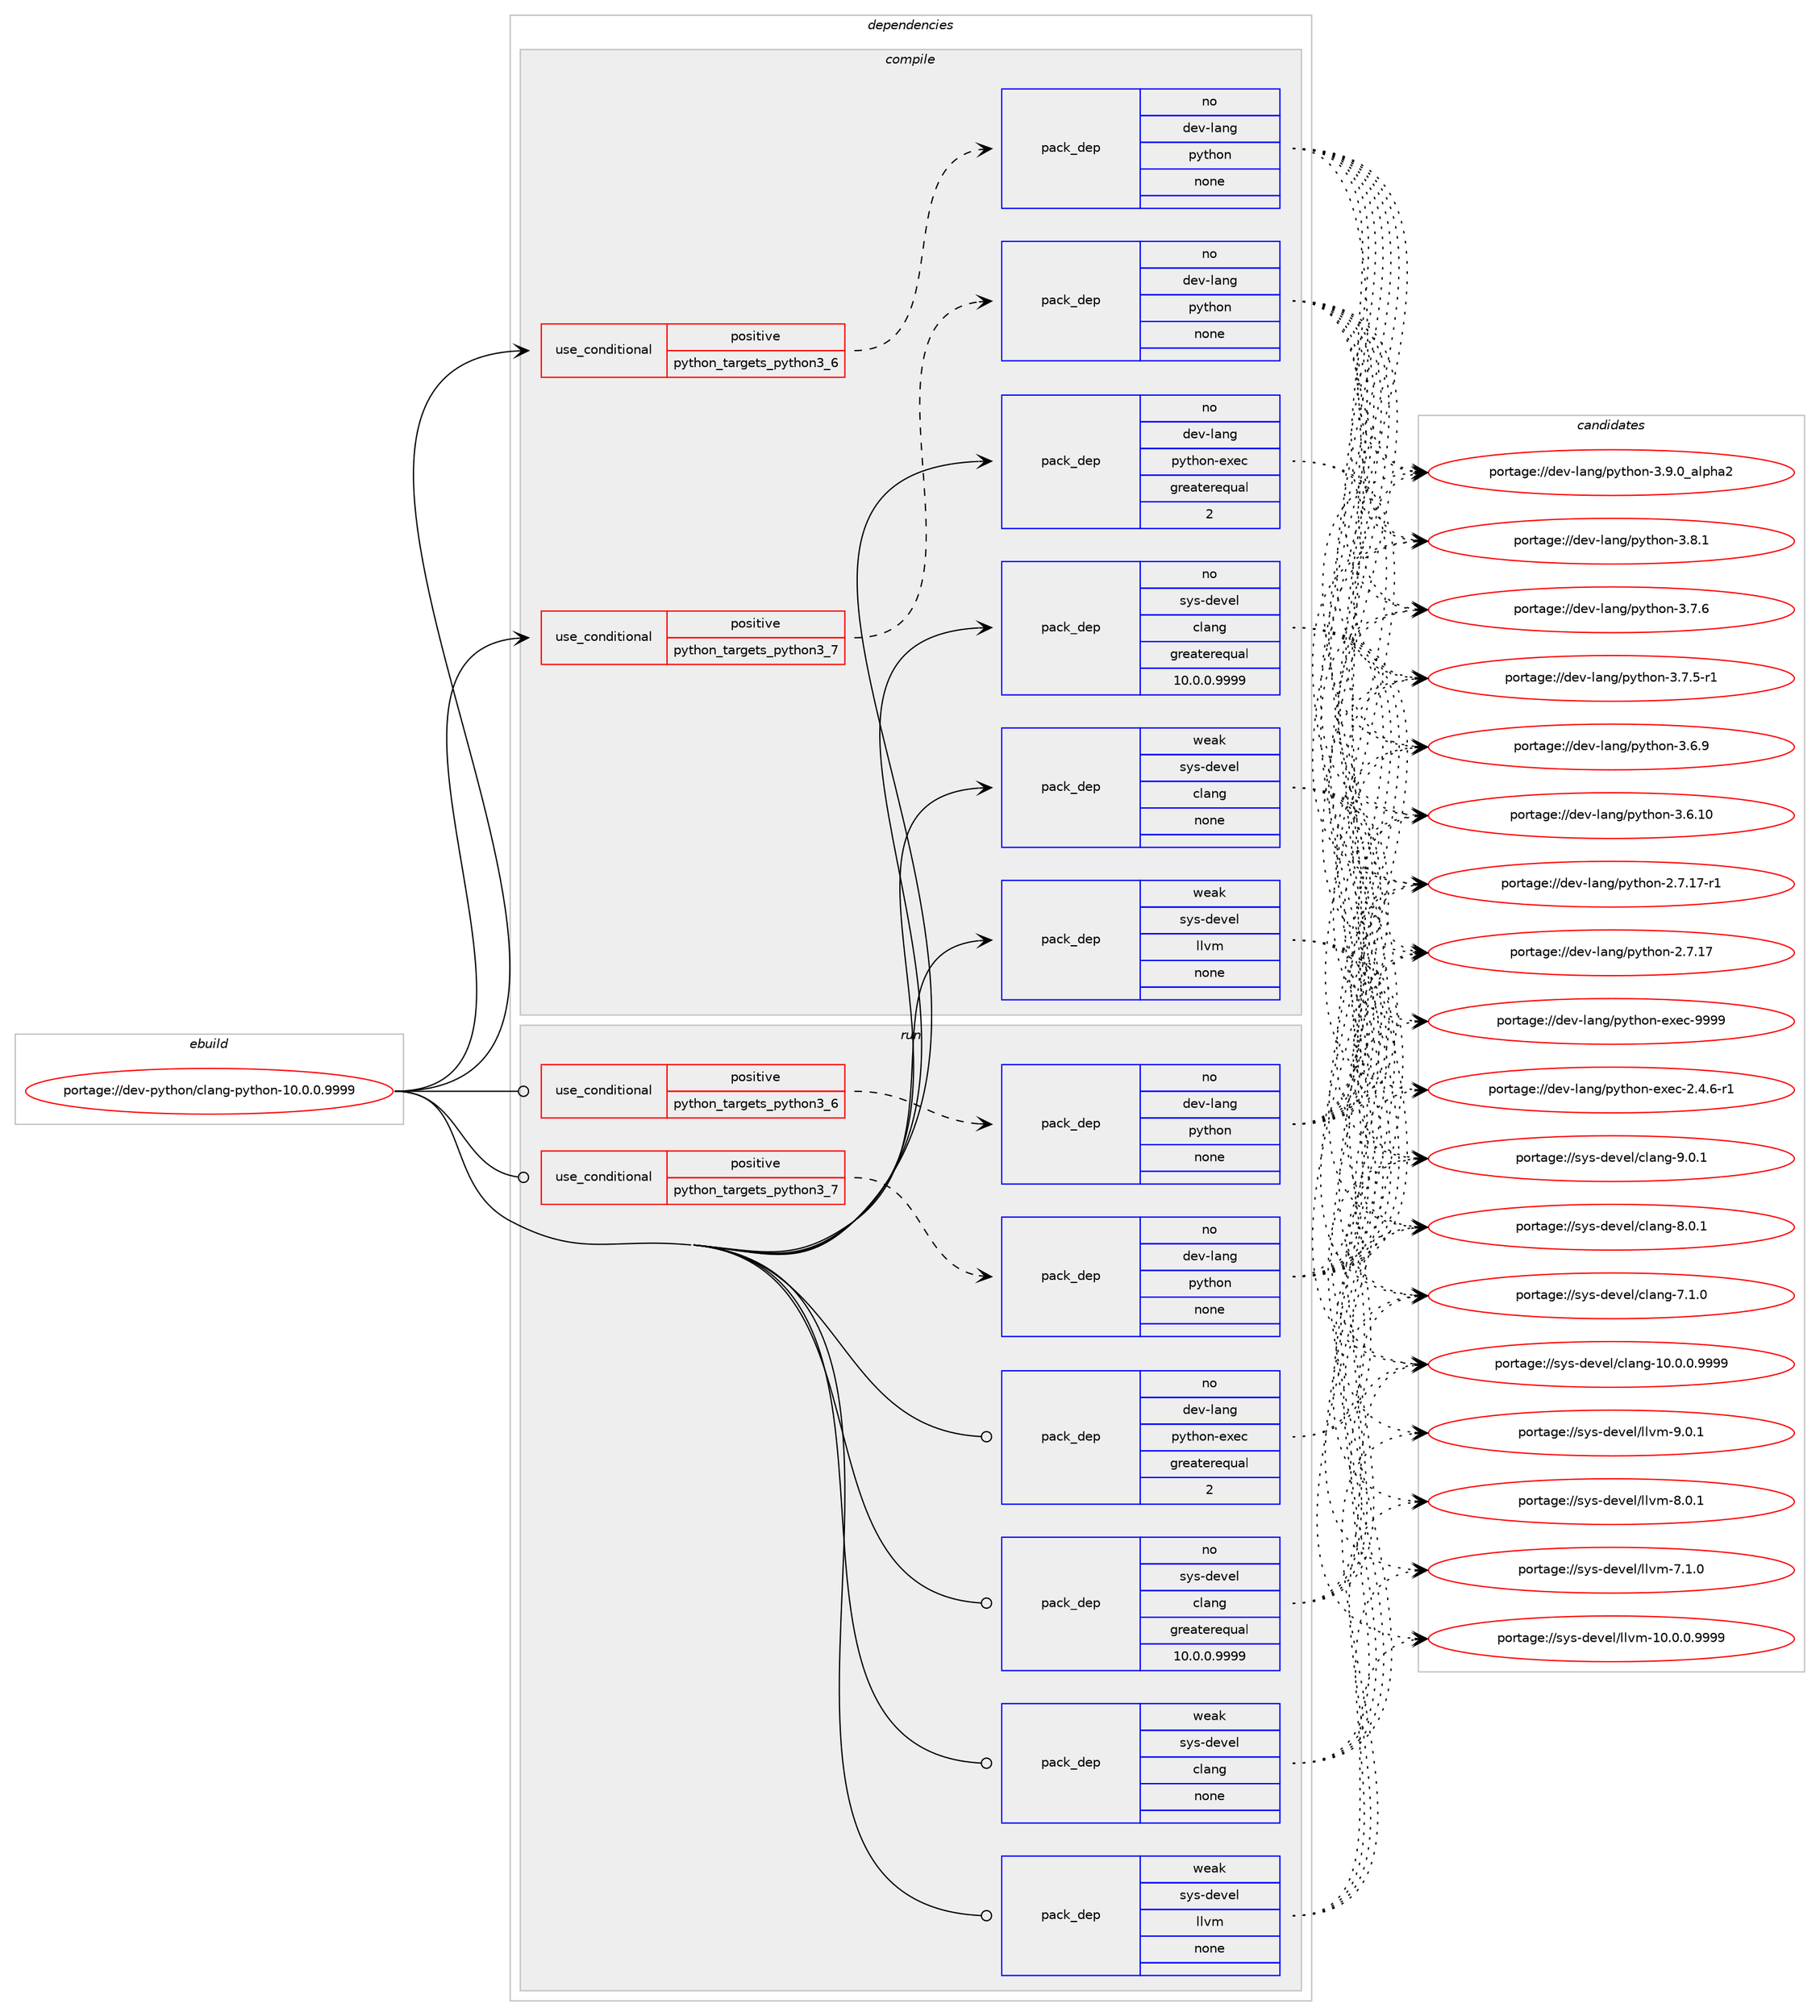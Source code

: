 digraph prolog {

# *************
# Graph options
# *************

newrank=true;
concentrate=true;
compound=true;
graph [rankdir=LR,fontname=Helvetica,fontsize=10,ranksep=1.5];#, ranksep=2.5, nodesep=0.2];
edge  [arrowhead=vee];
node  [fontname=Helvetica,fontsize=10];

# **********
# The ebuild
# **********

subgraph cluster_leftcol {
color=gray;
label=<<i>ebuild</i>>;
id [label="portage://dev-python/clang-python-10.0.0.9999", color=red, width=4, href="../dev-python/clang-python-10.0.0.9999.svg"];
}

# ****************
# The dependencies
# ****************

subgraph cluster_midcol {
color=gray;
label=<<i>dependencies</i>>;
subgraph cluster_compile {
fillcolor="#eeeeee";
style=filled;
label=<<i>compile</i>>;
subgraph cond117778 {
dependency467157 [label=<<TABLE BORDER="0" CELLBORDER="1" CELLSPACING="0" CELLPADDING="4"><TR><TD ROWSPAN="3" CELLPADDING="10">use_conditional</TD></TR><TR><TD>positive</TD></TR><TR><TD>python_targets_python3_6</TD></TR></TABLE>>, shape=none, color=red];
subgraph pack344372 {
dependency467158 [label=<<TABLE BORDER="0" CELLBORDER="1" CELLSPACING="0" CELLPADDING="4" WIDTH="220"><TR><TD ROWSPAN="6" CELLPADDING="30">pack_dep</TD></TR><TR><TD WIDTH="110">no</TD></TR><TR><TD>dev-lang</TD></TR><TR><TD>python</TD></TR><TR><TD>none</TD></TR><TR><TD></TD></TR></TABLE>>, shape=none, color=blue];
}
dependency467157:e -> dependency467158:w [weight=20,style="dashed",arrowhead="vee"];
}
id:e -> dependency467157:w [weight=20,style="solid",arrowhead="vee"];
subgraph cond117779 {
dependency467159 [label=<<TABLE BORDER="0" CELLBORDER="1" CELLSPACING="0" CELLPADDING="4"><TR><TD ROWSPAN="3" CELLPADDING="10">use_conditional</TD></TR><TR><TD>positive</TD></TR><TR><TD>python_targets_python3_7</TD></TR></TABLE>>, shape=none, color=red];
subgraph pack344373 {
dependency467160 [label=<<TABLE BORDER="0" CELLBORDER="1" CELLSPACING="0" CELLPADDING="4" WIDTH="220"><TR><TD ROWSPAN="6" CELLPADDING="30">pack_dep</TD></TR><TR><TD WIDTH="110">no</TD></TR><TR><TD>dev-lang</TD></TR><TR><TD>python</TD></TR><TR><TD>none</TD></TR><TR><TD></TD></TR></TABLE>>, shape=none, color=blue];
}
dependency467159:e -> dependency467160:w [weight=20,style="dashed",arrowhead="vee"];
}
id:e -> dependency467159:w [weight=20,style="solid",arrowhead="vee"];
subgraph pack344374 {
dependency467161 [label=<<TABLE BORDER="0" CELLBORDER="1" CELLSPACING="0" CELLPADDING="4" WIDTH="220"><TR><TD ROWSPAN="6" CELLPADDING="30">pack_dep</TD></TR><TR><TD WIDTH="110">no</TD></TR><TR><TD>dev-lang</TD></TR><TR><TD>python-exec</TD></TR><TR><TD>greaterequal</TD></TR><TR><TD>2</TD></TR></TABLE>>, shape=none, color=blue];
}
id:e -> dependency467161:w [weight=20,style="solid",arrowhead="vee"];
subgraph pack344375 {
dependency467162 [label=<<TABLE BORDER="0" CELLBORDER="1" CELLSPACING="0" CELLPADDING="4" WIDTH="220"><TR><TD ROWSPAN="6" CELLPADDING="30">pack_dep</TD></TR><TR><TD WIDTH="110">no</TD></TR><TR><TD>sys-devel</TD></TR><TR><TD>clang</TD></TR><TR><TD>greaterequal</TD></TR><TR><TD>10.0.0.9999</TD></TR></TABLE>>, shape=none, color=blue];
}
id:e -> dependency467162:w [weight=20,style="solid",arrowhead="vee"];
subgraph pack344376 {
dependency467163 [label=<<TABLE BORDER="0" CELLBORDER="1" CELLSPACING="0" CELLPADDING="4" WIDTH="220"><TR><TD ROWSPAN="6" CELLPADDING="30">pack_dep</TD></TR><TR><TD WIDTH="110">weak</TD></TR><TR><TD>sys-devel</TD></TR><TR><TD>clang</TD></TR><TR><TD>none</TD></TR><TR><TD></TD></TR></TABLE>>, shape=none, color=blue];
}
id:e -> dependency467163:w [weight=20,style="solid",arrowhead="vee"];
subgraph pack344377 {
dependency467164 [label=<<TABLE BORDER="0" CELLBORDER="1" CELLSPACING="0" CELLPADDING="4" WIDTH="220"><TR><TD ROWSPAN="6" CELLPADDING="30">pack_dep</TD></TR><TR><TD WIDTH="110">weak</TD></TR><TR><TD>sys-devel</TD></TR><TR><TD>llvm</TD></TR><TR><TD>none</TD></TR><TR><TD></TD></TR></TABLE>>, shape=none, color=blue];
}
id:e -> dependency467164:w [weight=20,style="solid",arrowhead="vee"];
}
subgraph cluster_compileandrun {
fillcolor="#eeeeee";
style=filled;
label=<<i>compile and run</i>>;
}
subgraph cluster_run {
fillcolor="#eeeeee";
style=filled;
label=<<i>run</i>>;
subgraph cond117780 {
dependency467165 [label=<<TABLE BORDER="0" CELLBORDER="1" CELLSPACING="0" CELLPADDING="4"><TR><TD ROWSPAN="3" CELLPADDING="10">use_conditional</TD></TR><TR><TD>positive</TD></TR><TR><TD>python_targets_python3_6</TD></TR></TABLE>>, shape=none, color=red];
subgraph pack344378 {
dependency467166 [label=<<TABLE BORDER="0" CELLBORDER="1" CELLSPACING="0" CELLPADDING="4" WIDTH="220"><TR><TD ROWSPAN="6" CELLPADDING="30">pack_dep</TD></TR><TR><TD WIDTH="110">no</TD></TR><TR><TD>dev-lang</TD></TR><TR><TD>python</TD></TR><TR><TD>none</TD></TR><TR><TD></TD></TR></TABLE>>, shape=none, color=blue];
}
dependency467165:e -> dependency467166:w [weight=20,style="dashed",arrowhead="vee"];
}
id:e -> dependency467165:w [weight=20,style="solid",arrowhead="odot"];
subgraph cond117781 {
dependency467167 [label=<<TABLE BORDER="0" CELLBORDER="1" CELLSPACING="0" CELLPADDING="4"><TR><TD ROWSPAN="3" CELLPADDING="10">use_conditional</TD></TR><TR><TD>positive</TD></TR><TR><TD>python_targets_python3_7</TD></TR></TABLE>>, shape=none, color=red];
subgraph pack344379 {
dependency467168 [label=<<TABLE BORDER="0" CELLBORDER="1" CELLSPACING="0" CELLPADDING="4" WIDTH="220"><TR><TD ROWSPAN="6" CELLPADDING="30">pack_dep</TD></TR><TR><TD WIDTH="110">no</TD></TR><TR><TD>dev-lang</TD></TR><TR><TD>python</TD></TR><TR><TD>none</TD></TR><TR><TD></TD></TR></TABLE>>, shape=none, color=blue];
}
dependency467167:e -> dependency467168:w [weight=20,style="dashed",arrowhead="vee"];
}
id:e -> dependency467167:w [weight=20,style="solid",arrowhead="odot"];
subgraph pack344380 {
dependency467169 [label=<<TABLE BORDER="0" CELLBORDER="1" CELLSPACING="0" CELLPADDING="4" WIDTH="220"><TR><TD ROWSPAN="6" CELLPADDING="30">pack_dep</TD></TR><TR><TD WIDTH="110">no</TD></TR><TR><TD>dev-lang</TD></TR><TR><TD>python-exec</TD></TR><TR><TD>greaterequal</TD></TR><TR><TD>2</TD></TR></TABLE>>, shape=none, color=blue];
}
id:e -> dependency467169:w [weight=20,style="solid",arrowhead="odot"];
subgraph pack344381 {
dependency467170 [label=<<TABLE BORDER="0" CELLBORDER="1" CELLSPACING="0" CELLPADDING="4" WIDTH="220"><TR><TD ROWSPAN="6" CELLPADDING="30">pack_dep</TD></TR><TR><TD WIDTH="110">no</TD></TR><TR><TD>sys-devel</TD></TR><TR><TD>clang</TD></TR><TR><TD>greaterequal</TD></TR><TR><TD>10.0.0.9999</TD></TR></TABLE>>, shape=none, color=blue];
}
id:e -> dependency467170:w [weight=20,style="solid",arrowhead="odot"];
subgraph pack344382 {
dependency467171 [label=<<TABLE BORDER="0" CELLBORDER="1" CELLSPACING="0" CELLPADDING="4" WIDTH="220"><TR><TD ROWSPAN="6" CELLPADDING="30">pack_dep</TD></TR><TR><TD WIDTH="110">weak</TD></TR><TR><TD>sys-devel</TD></TR><TR><TD>clang</TD></TR><TR><TD>none</TD></TR><TR><TD></TD></TR></TABLE>>, shape=none, color=blue];
}
id:e -> dependency467171:w [weight=20,style="solid",arrowhead="odot"];
subgraph pack344383 {
dependency467172 [label=<<TABLE BORDER="0" CELLBORDER="1" CELLSPACING="0" CELLPADDING="4" WIDTH="220"><TR><TD ROWSPAN="6" CELLPADDING="30">pack_dep</TD></TR><TR><TD WIDTH="110">weak</TD></TR><TR><TD>sys-devel</TD></TR><TR><TD>llvm</TD></TR><TR><TD>none</TD></TR><TR><TD></TD></TR></TABLE>>, shape=none, color=blue];
}
id:e -> dependency467172:w [weight=20,style="solid",arrowhead="odot"];
}
}

# **************
# The candidates
# **************

subgraph cluster_choices {
rank=same;
color=gray;
label=<<i>candidates</i>>;

subgraph choice344372 {
color=black;
nodesep=1;
choice10010111845108971101034711212111610411111045514657464895971081121049750 [label="portage://dev-lang/python-3.9.0_alpha2", color=red, width=4,href="../dev-lang/python-3.9.0_alpha2.svg"];
choice100101118451089711010347112121116104111110455146564649 [label="portage://dev-lang/python-3.8.1", color=red, width=4,href="../dev-lang/python-3.8.1.svg"];
choice100101118451089711010347112121116104111110455146554654 [label="portage://dev-lang/python-3.7.6", color=red, width=4,href="../dev-lang/python-3.7.6.svg"];
choice1001011184510897110103471121211161041111104551465546534511449 [label="portage://dev-lang/python-3.7.5-r1", color=red, width=4,href="../dev-lang/python-3.7.5-r1.svg"];
choice100101118451089711010347112121116104111110455146544657 [label="portage://dev-lang/python-3.6.9", color=red, width=4,href="../dev-lang/python-3.6.9.svg"];
choice10010111845108971101034711212111610411111045514654464948 [label="portage://dev-lang/python-3.6.10", color=red, width=4,href="../dev-lang/python-3.6.10.svg"];
choice100101118451089711010347112121116104111110455046554649554511449 [label="portage://dev-lang/python-2.7.17-r1", color=red, width=4,href="../dev-lang/python-2.7.17-r1.svg"];
choice10010111845108971101034711212111610411111045504655464955 [label="portage://dev-lang/python-2.7.17", color=red, width=4,href="../dev-lang/python-2.7.17.svg"];
dependency467158:e -> choice10010111845108971101034711212111610411111045514657464895971081121049750:w [style=dotted,weight="100"];
dependency467158:e -> choice100101118451089711010347112121116104111110455146564649:w [style=dotted,weight="100"];
dependency467158:e -> choice100101118451089711010347112121116104111110455146554654:w [style=dotted,weight="100"];
dependency467158:e -> choice1001011184510897110103471121211161041111104551465546534511449:w [style=dotted,weight="100"];
dependency467158:e -> choice100101118451089711010347112121116104111110455146544657:w [style=dotted,weight="100"];
dependency467158:e -> choice10010111845108971101034711212111610411111045514654464948:w [style=dotted,weight="100"];
dependency467158:e -> choice100101118451089711010347112121116104111110455046554649554511449:w [style=dotted,weight="100"];
dependency467158:e -> choice10010111845108971101034711212111610411111045504655464955:w [style=dotted,weight="100"];
}
subgraph choice344373 {
color=black;
nodesep=1;
choice10010111845108971101034711212111610411111045514657464895971081121049750 [label="portage://dev-lang/python-3.9.0_alpha2", color=red, width=4,href="../dev-lang/python-3.9.0_alpha2.svg"];
choice100101118451089711010347112121116104111110455146564649 [label="portage://dev-lang/python-3.8.1", color=red, width=4,href="../dev-lang/python-3.8.1.svg"];
choice100101118451089711010347112121116104111110455146554654 [label="portage://dev-lang/python-3.7.6", color=red, width=4,href="../dev-lang/python-3.7.6.svg"];
choice1001011184510897110103471121211161041111104551465546534511449 [label="portage://dev-lang/python-3.7.5-r1", color=red, width=4,href="../dev-lang/python-3.7.5-r1.svg"];
choice100101118451089711010347112121116104111110455146544657 [label="portage://dev-lang/python-3.6.9", color=red, width=4,href="../dev-lang/python-3.6.9.svg"];
choice10010111845108971101034711212111610411111045514654464948 [label="portage://dev-lang/python-3.6.10", color=red, width=4,href="../dev-lang/python-3.6.10.svg"];
choice100101118451089711010347112121116104111110455046554649554511449 [label="portage://dev-lang/python-2.7.17-r1", color=red, width=4,href="../dev-lang/python-2.7.17-r1.svg"];
choice10010111845108971101034711212111610411111045504655464955 [label="portage://dev-lang/python-2.7.17", color=red, width=4,href="../dev-lang/python-2.7.17.svg"];
dependency467160:e -> choice10010111845108971101034711212111610411111045514657464895971081121049750:w [style=dotted,weight="100"];
dependency467160:e -> choice100101118451089711010347112121116104111110455146564649:w [style=dotted,weight="100"];
dependency467160:e -> choice100101118451089711010347112121116104111110455146554654:w [style=dotted,weight="100"];
dependency467160:e -> choice1001011184510897110103471121211161041111104551465546534511449:w [style=dotted,weight="100"];
dependency467160:e -> choice100101118451089711010347112121116104111110455146544657:w [style=dotted,weight="100"];
dependency467160:e -> choice10010111845108971101034711212111610411111045514654464948:w [style=dotted,weight="100"];
dependency467160:e -> choice100101118451089711010347112121116104111110455046554649554511449:w [style=dotted,weight="100"];
dependency467160:e -> choice10010111845108971101034711212111610411111045504655464955:w [style=dotted,weight="100"];
}
subgraph choice344374 {
color=black;
nodesep=1;
choice10010111845108971101034711212111610411111045101120101994557575757 [label="portage://dev-lang/python-exec-9999", color=red, width=4,href="../dev-lang/python-exec-9999.svg"];
choice10010111845108971101034711212111610411111045101120101994550465246544511449 [label="portage://dev-lang/python-exec-2.4.6-r1", color=red, width=4,href="../dev-lang/python-exec-2.4.6-r1.svg"];
dependency467161:e -> choice10010111845108971101034711212111610411111045101120101994557575757:w [style=dotted,weight="100"];
dependency467161:e -> choice10010111845108971101034711212111610411111045101120101994550465246544511449:w [style=dotted,weight="100"];
}
subgraph choice344375 {
color=black;
nodesep=1;
choice11512111545100101118101108479910897110103455746484649 [label="portage://sys-devel/clang-9.0.1", color=red, width=4,href="../sys-devel/clang-9.0.1.svg"];
choice11512111545100101118101108479910897110103455646484649 [label="portage://sys-devel/clang-8.0.1", color=red, width=4,href="../sys-devel/clang-8.0.1.svg"];
choice11512111545100101118101108479910897110103455546494648 [label="portage://sys-devel/clang-7.1.0", color=red, width=4,href="../sys-devel/clang-7.1.0.svg"];
choice11512111545100101118101108479910897110103454948464846484657575757 [label="portage://sys-devel/clang-10.0.0.9999", color=red, width=4,href="../sys-devel/clang-10.0.0.9999.svg"];
dependency467162:e -> choice11512111545100101118101108479910897110103455746484649:w [style=dotted,weight="100"];
dependency467162:e -> choice11512111545100101118101108479910897110103455646484649:w [style=dotted,weight="100"];
dependency467162:e -> choice11512111545100101118101108479910897110103455546494648:w [style=dotted,weight="100"];
dependency467162:e -> choice11512111545100101118101108479910897110103454948464846484657575757:w [style=dotted,weight="100"];
}
subgraph choice344376 {
color=black;
nodesep=1;
choice11512111545100101118101108479910897110103455746484649 [label="portage://sys-devel/clang-9.0.1", color=red, width=4,href="../sys-devel/clang-9.0.1.svg"];
choice11512111545100101118101108479910897110103455646484649 [label="portage://sys-devel/clang-8.0.1", color=red, width=4,href="../sys-devel/clang-8.0.1.svg"];
choice11512111545100101118101108479910897110103455546494648 [label="portage://sys-devel/clang-7.1.0", color=red, width=4,href="../sys-devel/clang-7.1.0.svg"];
choice11512111545100101118101108479910897110103454948464846484657575757 [label="portage://sys-devel/clang-10.0.0.9999", color=red, width=4,href="../sys-devel/clang-10.0.0.9999.svg"];
dependency467163:e -> choice11512111545100101118101108479910897110103455746484649:w [style=dotted,weight="100"];
dependency467163:e -> choice11512111545100101118101108479910897110103455646484649:w [style=dotted,weight="100"];
dependency467163:e -> choice11512111545100101118101108479910897110103455546494648:w [style=dotted,weight="100"];
dependency467163:e -> choice11512111545100101118101108479910897110103454948464846484657575757:w [style=dotted,weight="100"];
}
subgraph choice344377 {
color=black;
nodesep=1;
choice1151211154510010111810110847108108118109455746484649 [label="portage://sys-devel/llvm-9.0.1", color=red, width=4,href="../sys-devel/llvm-9.0.1.svg"];
choice1151211154510010111810110847108108118109455646484649 [label="portage://sys-devel/llvm-8.0.1", color=red, width=4,href="../sys-devel/llvm-8.0.1.svg"];
choice1151211154510010111810110847108108118109455546494648 [label="portage://sys-devel/llvm-7.1.0", color=red, width=4,href="../sys-devel/llvm-7.1.0.svg"];
choice1151211154510010111810110847108108118109454948464846484657575757 [label="portage://sys-devel/llvm-10.0.0.9999", color=red, width=4,href="../sys-devel/llvm-10.0.0.9999.svg"];
dependency467164:e -> choice1151211154510010111810110847108108118109455746484649:w [style=dotted,weight="100"];
dependency467164:e -> choice1151211154510010111810110847108108118109455646484649:w [style=dotted,weight="100"];
dependency467164:e -> choice1151211154510010111810110847108108118109455546494648:w [style=dotted,weight="100"];
dependency467164:e -> choice1151211154510010111810110847108108118109454948464846484657575757:w [style=dotted,weight="100"];
}
subgraph choice344378 {
color=black;
nodesep=1;
choice10010111845108971101034711212111610411111045514657464895971081121049750 [label="portage://dev-lang/python-3.9.0_alpha2", color=red, width=4,href="../dev-lang/python-3.9.0_alpha2.svg"];
choice100101118451089711010347112121116104111110455146564649 [label="portage://dev-lang/python-3.8.1", color=red, width=4,href="../dev-lang/python-3.8.1.svg"];
choice100101118451089711010347112121116104111110455146554654 [label="portage://dev-lang/python-3.7.6", color=red, width=4,href="../dev-lang/python-3.7.6.svg"];
choice1001011184510897110103471121211161041111104551465546534511449 [label="portage://dev-lang/python-3.7.5-r1", color=red, width=4,href="../dev-lang/python-3.7.5-r1.svg"];
choice100101118451089711010347112121116104111110455146544657 [label="portage://dev-lang/python-3.6.9", color=red, width=4,href="../dev-lang/python-3.6.9.svg"];
choice10010111845108971101034711212111610411111045514654464948 [label="portage://dev-lang/python-3.6.10", color=red, width=4,href="../dev-lang/python-3.6.10.svg"];
choice100101118451089711010347112121116104111110455046554649554511449 [label="portage://dev-lang/python-2.7.17-r1", color=red, width=4,href="../dev-lang/python-2.7.17-r1.svg"];
choice10010111845108971101034711212111610411111045504655464955 [label="portage://dev-lang/python-2.7.17", color=red, width=4,href="../dev-lang/python-2.7.17.svg"];
dependency467166:e -> choice10010111845108971101034711212111610411111045514657464895971081121049750:w [style=dotted,weight="100"];
dependency467166:e -> choice100101118451089711010347112121116104111110455146564649:w [style=dotted,weight="100"];
dependency467166:e -> choice100101118451089711010347112121116104111110455146554654:w [style=dotted,weight="100"];
dependency467166:e -> choice1001011184510897110103471121211161041111104551465546534511449:w [style=dotted,weight="100"];
dependency467166:e -> choice100101118451089711010347112121116104111110455146544657:w [style=dotted,weight="100"];
dependency467166:e -> choice10010111845108971101034711212111610411111045514654464948:w [style=dotted,weight="100"];
dependency467166:e -> choice100101118451089711010347112121116104111110455046554649554511449:w [style=dotted,weight="100"];
dependency467166:e -> choice10010111845108971101034711212111610411111045504655464955:w [style=dotted,weight="100"];
}
subgraph choice344379 {
color=black;
nodesep=1;
choice10010111845108971101034711212111610411111045514657464895971081121049750 [label="portage://dev-lang/python-3.9.0_alpha2", color=red, width=4,href="../dev-lang/python-3.9.0_alpha2.svg"];
choice100101118451089711010347112121116104111110455146564649 [label="portage://dev-lang/python-3.8.1", color=red, width=4,href="../dev-lang/python-3.8.1.svg"];
choice100101118451089711010347112121116104111110455146554654 [label="portage://dev-lang/python-3.7.6", color=red, width=4,href="../dev-lang/python-3.7.6.svg"];
choice1001011184510897110103471121211161041111104551465546534511449 [label="portage://dev-lang/python-3.7.5-r1", color=red, width=4,href="../dev-lang/python-3.7.5-r1.svg"];
choice100101118451089711010347112121116104111110455146544657 [label="portage://dev-lang/python-3.6.9", color=red, width=4,href="../dev-lang/python-3.6.9.svg"];
choice10010111845108971101034711212111610411111045514654464948 [label="portage://dev-lang/python-3.6.10", color=red, width=4,href="../dev-lang/python-3.6.10.svg"];
choice100101118451089711010347112121116104111110455046554649554511449 [label="portage://dev-lang/python-2.7.17-r1", color=red, width=4,href="../dev-lang/python-2.7.17-r1.svg"];
choice10010111845108971101034711212111610411111045504655464955 [label="portage://dev-lang/python-2.7.17", color=red, width=4,href="../dev-lang/python-2.7.17.svg"];
dependency467168:e -> choice10010111845108971101034711212111610411111045514657464895971081121049750:w [style=dotted,weight="100"];
dependency467168:e -> choice100101118451089711010347112121116104111110455146564649:w [style=dotted,weight="100"];
dependency467168:e -> choice100101118451089711010347112121116104111110455146554654:w [style=dotted,weight="100"];
dependency467168:e -> choice1001011184510897110103471121211161041111104551465546534511449:w [style=dotted,weight="100"];
dependency467168:e -> choice100101118451089711010347112121116104111110455146544657:w [style=dotted,weight="100"];
dependency467168:e -> choice10010111845108971101034711212111610411111045514654464948:w [style=dotted,weight="100"];
dependency467168:e -> choice100101118451089711010347112121116104111110455046554649554511449:w [style=dotted,weight="100"];
dependency467168:e -> choice10010111845108971101034711212111610411111045504655464955:w [style=dotted,weight="100"];
}
subgraph choice344380 {
color=black;
nodesep=1;
choice10010111845108971101034711212111610411111045101120101994557575757 [label="portage://dev-lang/python-exec-9999", color=red, width=4,href="../dev-lang/python-exec-9999.svg"];
choice10010111845108971101034711212111610411111045101120101994550465246544511449 [label="portage://dev-lang/python-exec-2.4.6-r1", color=red, width=4,href="../dev-lang/python-exec-2.4.6-r1.svg"];
dependency467169:e -> choice10010111845108971101034711212111610411111045101120101994557575757:w [style=dotted,weight="100"];
dependency467169:e -> choice10010111845108971101034711212111610411111045101120101994550465246544511449:w [style=dotted,weight="100"];
}
subgraph choice344381 {
color=black;
nodesep=1;
choice11512111545100101118101108479910897110103455746484649 [label="portage://sys-devel/clang-9.0.1", color=red, width=4,href="../sys-devel/clang-9.0.1.svg"];
choice11512111545100101118101108479910897110103455646484649 [label="portage://sys-devel/clang-8.0.1", color=red, width=4,href="../sys-devel/clang-8.0.1.svg"];
choice11512111545100101118101108479910897110103455546494648 [label="portage://sys-devel/clang-7.1.0", color=red, width=4,href="../sys-devel/clang-7.1.0.svg"];
choice11512111545100101118101108479910897110103454948464846484657575757 [label="portage://sys-devel/clang-10.0.0.9999", color=red, width=4,href="../sys-devel/clang-10.0.0.9999.svg"];
dependency467170:e -> choice11512111545100101118101108479910897110103455746484649:w [style=dotted,weight="100"];
dependency467170:e -> choice11512111545100101118101108479910897110103455646484649:w [style=dotted,weight="100"];
dependency467170:e -> choice11512111545100101118101108479910897110103455546494648:w [style=dotted,weight="100"];
dependency467170:e -> choice11512111545100101118101108479910897110103454948464846484657575757:w [style=dotted,weight="100"];
}
subgraph choice344382 {
color=black;
nodesep=1;
choice11512111545100101118101108479910897110103455746484649 [label="portage://sys-devel/clang-9.0.1", color=red, width=4,href="../sys-devel/clang-9.0.1.svg"];
choice11512111545100101118101108479910897110103455646484649 [label="portage://sys-devel/clang-8.0.1", color=red, width=4,href="../sys-devel/clang-8.0.1.svg"];
choice11512111545100101118101108479910897110103455546494648 [label="portage://sys-devel/clang-7.1.0", color=red, width=4,href="../sys-devel/clang-7.1.0.svg"];
choice11512111545100101118101108479910897110103454948464846484657575757 [label="portage://sys-devel/clang-10.0.0.9999", color=red, width=4,href="../sys-devel/clang-10.0.0.9999.svg"];
dependency467171:e -> choice11512111545100101118101108479910897110103455746484649:w [style=dotted,weight="100"];
dependency467171:e -> choice11512111545100101118101108479910897110103455646484649:w [style=dotted,weight="100"];
dependency467171:e -> choice11512111545100101118101108479910897110103455546494648:w [style=dotted,weight="100"];
dependency467171:e -> choice11512111545100101118101108479910897110103454948464846484657575757:w [style=dotted,weight="100"];
}
subgraph choice344383 {
color=black;
nodesep=1;
choice1151211154510010111810110847108108118109455746484649 [label="portage://sys-devel/llvm-9.0.1", color=red, width=4,href="../sys-devel/llvm-9.0.1.svg"];
choice1151211154510010111810110847108108118109455646484649 [label="portage://sys-devel/llvm-8.0.1", color=red, width=4,href="../sys-devel/llvm-8.0.1.svg"];
choice1151211154510010111810110847108108118109455546494648 [label="portage://sys-devel/llvm-7.1.0", color=red, width=4,href="../sys-devel/llvm-7.1.0.svg"];
choice1151211154510010111810110847108108118109454948464846484657575757 [label="portage://sys-devel/llvm-10.0.0.9999", color=red, width=4,href="../sys-devel/llvm-10.0.0.9999.svg"];
dependency467172:e -> choice1151211154510010111810110847108108118109455746484649:w [style=dotted,weight="100"];
dependency467172:e -> choice1151211154510010111810110847108108118109455646484649:w [style=dotted,weight="100"];
dependency467172:e -> choice1151211154510010111810110847108108118109455546494648:w [style=dotted,weight="100"];
dependency467172:e -> choice1151211154510010111810110847108108118109454948464846484657575757:w [style=dotted,weight="100"];
}
}

}
